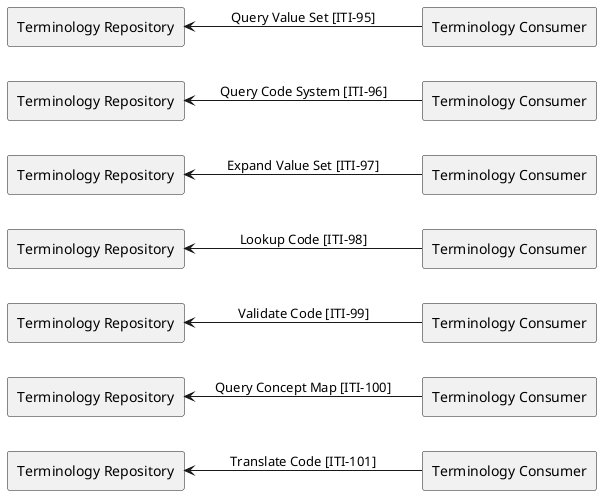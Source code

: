 @startuml
hide footbox
skinparam actorStyle hollow
left to right direction

agent "Terminology Repository" as Server101
agent "Terminology Consumer" as Client101
agent "Terminology Repository" as Server100 
agent "Terminology Consumer" as Client100
agent "Terminology Repository" as Server99
agent "Terminology Consumer" as Client99
agent "Terminology Repository" as Server98 
agent "Terminology Consumer" as Client98
agent "Terminology Repository" as Server97 
agent "Terminology Consumer" as Client97
agent "Terminology Repository" as Server96 
agent "Terminology Consumer" as Client96
agent "Terminology Repository" as Server95 
agent "Terminology Consumer" as Client95


Server95 <-- Client95 : "Query Value Set [ITI-95]"
Server96 <-- Client96 : "Query Code System [ITI-96]"
Server97 <-- Client97 : "Expand Value Set [ITI-97]"
Server98 <-- Client98 : "Lookup Code [ITI-98]"
Server99 <-- Client99 : "Validate Code [ITI-99]"
Server100 <-- Client100 : "Query Concept Map [ITI-100]"
Server101 <-- Client101 : "Translate Code [ITI-101]"
@enduml
